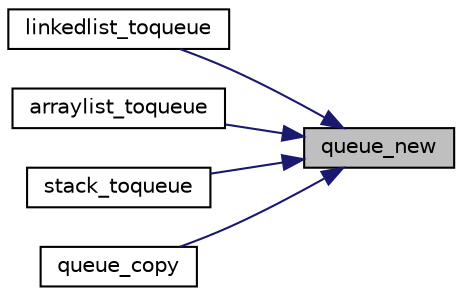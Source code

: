 digraph "queue_new"
{
 // INTERACTIVE_SVG=YES
 // LATEX_PDF_SIZE
  edge [fontname="Helvetica",fontsize="10",labelfontname="Helvetica",labelfontsize="10"];
  node [fontname="Helvetica",fontsize="10",shape=record];
  rankdir="RL";
  Node25 [label="queue_new",height=0.2,width=0.4,color="black", fillcolor="grey75", style="filled", fontcolor="black",tooltip=" "];
  Node25 -> Node26 [dir="back",color="midnightblue",fontsize="10",style="solid",fontname="Helvetica"];
  Node26 [label="linkedlist_toqueue",height=0.2,width=0.4,color="black", fillcolor="white", style="filled",URL="$conversions_8h.html#a10809d1f437a2e27860933effc8861c8",tooltip=" "];
  Node25 -> Node27 [dir="back",color="midnightblue",fontsize="10",style="solid",fontname="Helvetica"];
  Node27 [label="arraylist_toqueue",height=0.2,width=0.4,color="black", fillcolor="white", style="filled",URL="$conversions_8h.html#ae259c843702705676bb721ce24b23aca",tooltip=" "];
  Node25 -> Node28 [dir="back",color="midnightblue",fontsize="10",style="solid",fontname="Helvetica"];
  Node28 [label="stack_toqueue",height=0.2,width=0.4,color="black", fillcolor="white", style="filled",URL="$conversions_8h.html#a5981c0f1af9b353e6500f0375bde8d5b",tooltip=" "];
  Node25 -> Node29 [dir="back",color="midnightblue",fontsize="10",style="solid",fontname="Helvetica"];
  Node29 [label="queue_copy",height=0.2,width=0.4,color="black", fillcolor="white", style="filled",URL="$queue_8h.html#ab524fc59bf0d3930f62844e9620e712a",tooltip=" "];
}
